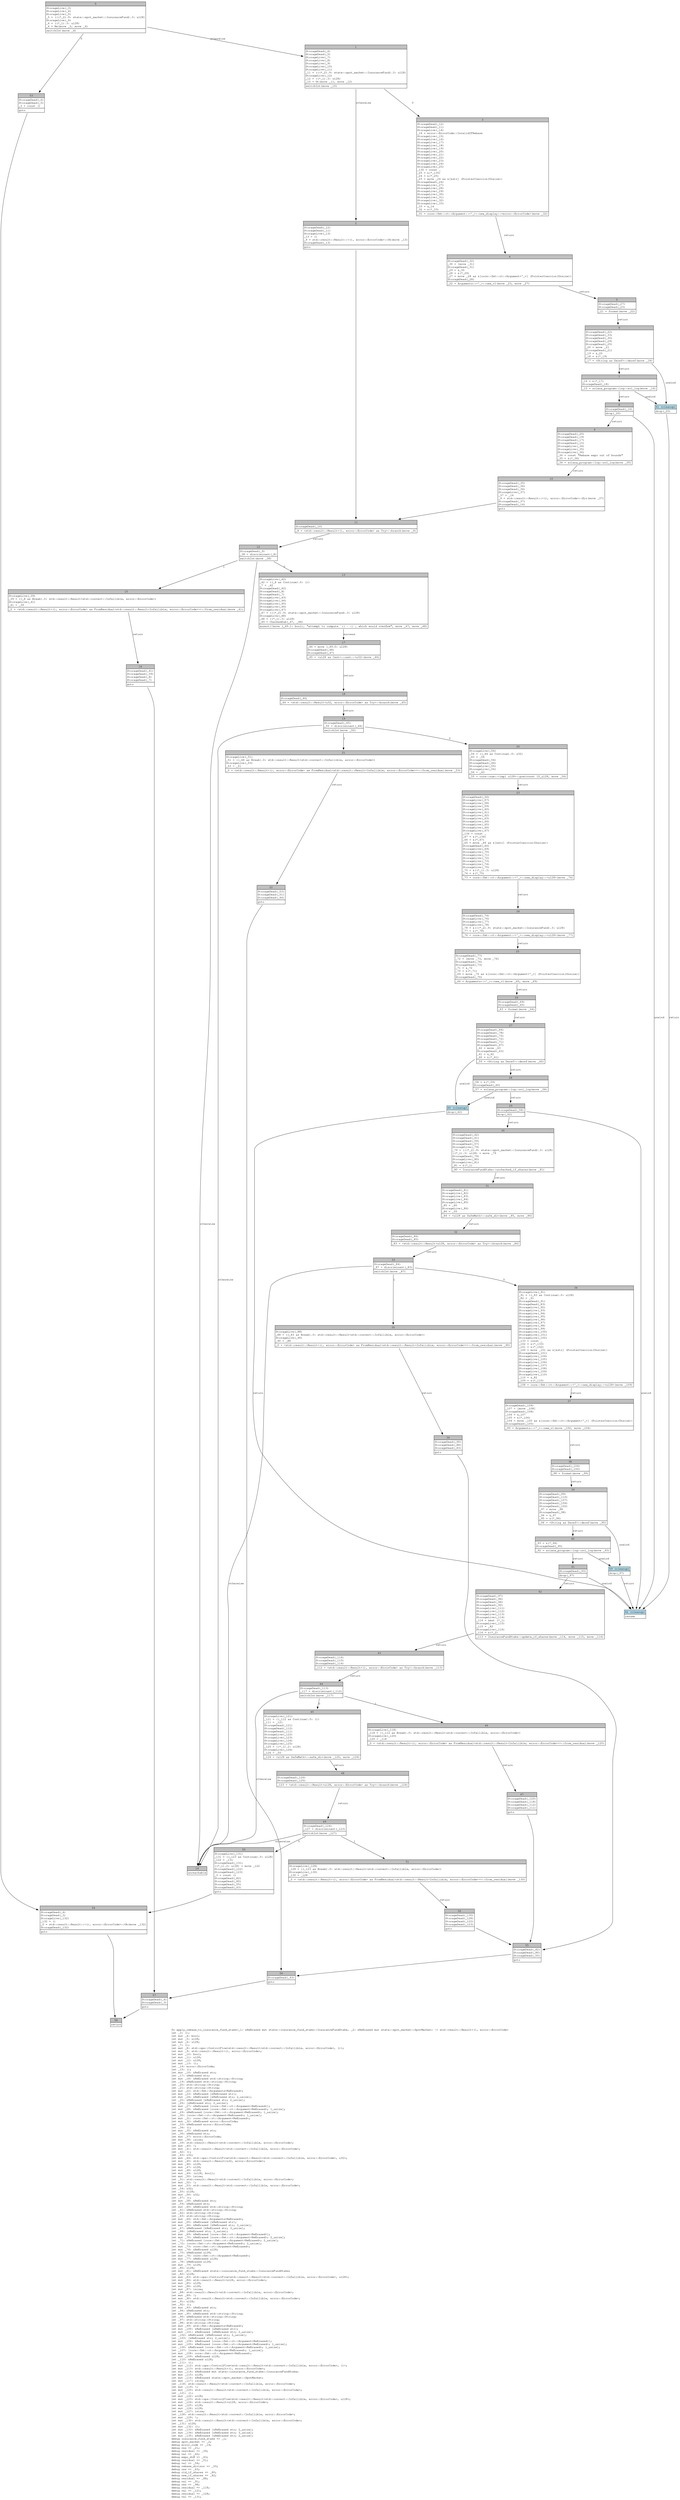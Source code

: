 digraph Mir_0_196 {
    graph [fontname="Courier, monospace"];
    node [fontname="Courier, monospace"];
    edge [fontname="Courier, monospace"];
    label=<fn apply_rebase_to_insurance_fund_stake(_1: &amp;ReErased mut state::insurance_fund_stake::InsuranceFundStake, _2: &amp;ReErased mut state::spot_market::SpotMarket) -&gt; std::result::Result&lt;(), error::ErrorCode&gt;<br align="left"/>let _3: ();<br align="left"/>let mut _4: bool;<br align="left"/>let mut _5: u128;<br align="left"/>let mut _6: u128;<br align="left"/>let _7: ();<br align="left"/>let mut _8: std::ops::ControlFlow&lt;std::result::Result&lt;std::convert::Infallible, error::ErrorCode&gt;, ()&gt;;<br align="left"/>let mut _9: std::result::Result&lt;(), error::ErrorCode&gt;;<br align="left"/>let mut _10: bool;<br align="left"/>let mut _11: u128;<br align="left"/>let mut _12: u128;<br align="left"/>let mut _13: ();<br align="left"/>let _14: error::ErrorCode;<br align="left"/>let _15: ();<br align="left"/>let mut _16: &amp;ReErased str;<br align="left"/>let _17: &amp;ReErased str;<br align="left"/>let mut _18: &amp;ReErased std::string::String;<br align="left"/>let _19: &amp;ReErased std::string::String;<br align="left"/>let _20: std::string::String;<br align="left"/>let _21: std::string::String;<br align="left"/>let mut _22: std::fmt::Arguments&lt;ReErased&gt;;<br align="left"/>let mut _23: &amp;ReErased [&amp;ReErased str];<br align="left"/>let mut _24: &amp;ReErased [&amp;ReErased str; 2_usize];<br align="left"/>let _25: &amp;ReErased [&amp;ReErased str; 2_usize];<br align="left"/>let _26: [&amp;ReErased str; 2_usize];<br align="left"/>let mut _27: &amp;ReErased [core::fmt::rt::Argument&lt;ReErased&gt;];<br align="left"/>let mut _28: &amp;ReErased [core::fmt::rt::Argument&lt;ReErased&gt;; 1_usize];<br align="left"/>let _29: &amp;ReErased [core::fmt::rt::Argument&lt;ReErased&gt;; 1_usize];<br align="left"/>let _30: [core::fmt::rt::Argument&lt;ReErased&gt;; 1_usize];<br align="left"/>let mut _31: core::fmt::rt::Argument&lt;ReErased&gt;;<br align="left"/>let mut _32: &amp;ReErased error::ErrorCode;<br align="left"/>let _33: &amp;ReErased error::ErrorCode;<br align="left"/>let _34: ();<br align="left"/>let mut _35: &amp;ReErased str;<br align="left"/>let _36: &amp;ReErased str;<br align="left"/>let mut _37: error::ErrorCode;<br align="left"/>let mut _38: isize;<br align="left"/>let _39: std::result::Result&lt;std::convert::Infallible, error::ErrorCode&gt;;<br align="left"/>let mut _40: !;<br align="left"/>let mut _41: std::result::Result&lt;std::convert::Infallible, error::ErrorCode&gt;;<br align="left"/>let _42: ();<br align="left"/>let _43: u32;<br align="left"/>let mut _44: std::ops::ControlFlow&lt;std::result::Result&lt;std::convert::Infallible, error::ErrorCode&gt;, u32&gt;;<br align="left"/>let mut _45: std::result::Result&lt;u32, error::ErrorCode&gt;;<br align="left"/>let mut _46: u128;<br align="left"/>let mut _47: u128;<br align="left"/>let mut _48: u128;<br align="left"/>let mut _49: (u128, bool);<br align="left"/>let mut _50: isize;<br align="left"/>let _51: std::result::Result&lt;std::convert::Infallible, error::ErrorCode&gt;;<br align="left"/>let mut _52: !;<br align="left"/>let mut _53: std::result::Result&lt;std::convert::Infallible, error::ErrorCode&gt;;<br align="left"/>let _54: u32;<br align="left"/>let _55: u128;<br align="left"/>let mut _56: u32;<br align="left"/>let _57: ();<br align="left"/>let mut _58: &amp;ReErased str;<br align="left"/>let _59: &amp;ReErased str;<br align="left"/>let mut _60: &amp;ReErased std::string::String;<br align="left"/>let _61: &amp;ReErased std::string::String;<br align="left"/>let _62: std::string::String;<br align="left"/>let _63: std::string::String;<br align="left"/>let mut _64: std::fmt::Arguments&lt;ReErased&gt;;<br align="left"/>let mut _65: &amp;ReErased [&amp;ReErased str];<br align="left"/>let mut _66: &amp;ReErased [&amp;ReErased str; 3_usize];<br align="left"/>let _67: &amp;ReErased [&amp;ReErased str; 3_usize];<br align="left"/>let _68: [&amp;ReErased str; 3_usize];<br align="left"/>let mut _69: &amp;ReErased [core::fmt::rt::Argument&lt;ReErased&gt;];<br align="left"/>let mut _70: &amp;ReErased [core::fmt::rt::Argument&lt;ReErased&gt;; 2_usize];<br align="left"/>let _71: &amp;ReErased [core::fmt::rt::Argument&lt;ReErased&gt;; 2_usize];<br align="left"/>let _72: [core::fmt::rt::Argument&lt;ReErased&gt;; 2_usize];<br align="left"/>let mut _73: core::fmt::rt::Argument&lt;ReErased&gt;;<br align="left"/>let mut _74: &amp;ReErased u128;<br align="left"/>let _75: &amp;ReErased u128;<br align="left"/>let mut _76: core::fmt::rt::Argument&lt;ReErased&gt;;<br align="left"/>let mut _77: &amp;ReErased u128;<br align="left"/>let _78: &amp;ReErased u128;<br align="left"/>let mut _79: u128;<br align="left"/>let _80: u128;<br align="left"/>let mut _81: &amp;ReErased state::insurance_fund_stake::InsuranceFundStake;<br align="left"/>let _82: u128;<br align="left"/>let mut _83: std::ops::ControlFlow&lt;std::result::Result&lt;std::convert::Infallible, error::ErrorCode&gt;, u128&gt;;<br align="left"/>let mut _84: std::result::Result&lt;u128, error::ErrorCode&gt;;<br align="left"/>let mut _85: u128;<br align="left"/>let mut _86: u128;<br align="left"/>let mut _87: isize;<br align="left"/>let _88: std::result::Result&lt;std::convert::Infallible, error::ErrorCode&gt;;<br align="left"/>let mut _89: !;<br align="left"/>let mut _90: std::result::Result&lt;std::convert::Infallible, error::ErrorCode&gt;;<br align="left"/>let _91: u128;<br align="left"/>let _92: ();<br align="left"/>let mut _93: &amp;ReErased str;<br align="left"/>let _94: &amp;ReErased str;<br align="left"/>let mut _95: &amp;ReErased std::string::String;<br align="left"/>let _96: &amp;ReErased std::string::String;<br align="left"/>let _97: std::string::String;<br align="left"/>let _98: std::string::String;<br align="left"/>let mut _99: std::fmt::Arguments&lt;ReErased&gt;;<br align="left"/>let mut _100: &amp;ReErased [&amp;ReErased str];<br align="left"/>let mut _101: &amp;ReErased [&amp;ReErased str; 2_usize];<br align="left"/>let _102: &amp;ReErased [&amp;ReErased str; 2_usize];<br align="left"/>let _103: [&amp;ReErased str; 2_usize];<br align="left"/>let mut _104: &amp;ReErased [core::fmt::rt::Argument&lt;ReErased&gt;];<br align="left"/>let mut _105: &amp;ReErased [core::fmt::rt::Argument&lt;ReErased&gt;; 1_usize];<br align="left"/>let _106: &amp;ReErased [core::fmt::rt::Argument&lt;ReErased&gt;; 1_usize];<br align="left"/>let _107: [core::fmt::rt::Argument&lt;ReErased&gt;; 1_usize];<br align="left"/>let mut _108: core::fmt::rt::Argument&lt;ReErased&gt;;<br align="left"/>let mut _109: &amp;ReErased u128;<br align="left"/>let _110: &amp;ReErased u128;<br align="left"/>let _111: ();<br align="left"/>let mut _112: std::ops::ControlFlow&lt;std::result::Result&lt;std::convert::Infallible, error::ErrorCode&gt;, ()&gt;;<br align="left"/>let mut _113: std::result::Result&lt;(), error::ErrorCode&gt;;<br align="left"/>let mut _114: &amp;ReErased mut state::insurance_fund_stake::InsuranceFundStake;<br align="left"/>let mut _115: u128;<br align="left"/>let mut _116: &amp;ReErased state::spot_market::SpotMarket;<br align="left"/>let mut _117: isize;<br align="left"/>let _118: std::result::Result&lt;std::convert::Infallible, error::ErrorCode&gt;;<br align="left"/>let mut _119: !;<br align="left"/>let mut _120: std::result::Result&lt;std::convert::Infallible, error::ErrorCode&gt;;<br align="left"/>let _121: ();<br align="left"/>let mut _122: u128;<br align="left"/>let mut _123: std::ops::ControlFlow&lt;std::result::Result&lt;std::convert::Infallible, error::ErrorCode&gt;, u128&gt;;<br align="left"/>let mut _124: std::result::Result&lt;u128, error::ErrorCode&gt;;<br align="left"/>let mut _125: u128;<br align="left"/>let mut _126: u128;<br align="left"/>let mut _127: isize;<br align="left"/>let _128: std::result::Result&lt;std::convert::Infallible, error::ErrorCode&gt;;<br align="left"/>let mut _129: !;<br align="left"/>let mut _130: std::result::Result&lt;std::convert::Infallible, error::ErrorCode&gt;;<br align="left"/>let _131: u128;<br align="left"/>let mut _132: ();<br align="left"/>let mut _133: &amp;ReErased [&amp;ReErased str; 2_usize];<br align="left"/>let mut _134: &amp;ReErased [&amp;ReErased str; 3_usize];<br align="left"/>let mut _135: &amp;ReErased [&amp;ReErased str; 2_usize];<br align="left"/>debug insurance_fund_stake =&gt; _1;<br align="left"/>debug spot_market =&gt; _2;<br align="left"/>debug error_code =&gt; _14;<br align="left"/>debug res =&gt; _21;<br align="left"/>debug residual =&gt; _39;<br align="left"/>debug val =&gt; _42;<br align="left"/>debug expo_diff =&gt; _43;<br align="left"/>debug residual =&gt; _51;<br align="left"/>debug val =&gt; _54;<br align="left"/>debug rebase_divisor =&gt; _55;<br align="left"/>debug res =&gt; _63;<br align="left"/>debug old_if_shares =&gt; _80;<br align="left"/>debug new_if_shares =&gt; _82;<br align="left"/>debug residual =&gt; _88;<br align="left"/>debug val =&gt; _91;<br align="left"/>debug res =&gt; _98;<br align="left"/>debug residual =&gt; _118;<br align="left"/>debug val =&gt; _121;<br align="left"/>debug residual =&gt; _128;<br align="left"/>debug val =&gt; _131;<br align="left"/>>;
    bb0__0_196 [shape="none", label=<<table border="0" cellborder="1" cellspacing="0"><tr><td bgcolor="gray" align="center" colspan="1">0</td></tr><tr><td align="left" balign="left">StorageLive(_3)<br/>StorageLive(_4)<br/>StorageLive(_5)<br/>_5 = (((*_2).9: state::spot_market::InsuranceFund).3: u128)<br/>StorageLive(_6)<br/>_6 = ((*_1).3: u128)<br/>_4 = Ne(move _5, move _6)<br/></td></tr><tr><td align="left">switchInt(move _4)</td></tr></table>>];
    bb1__0_196 [shape="none", label=<<table border="0" cellborder="1" cellspacing="0"><tr><td bgcolor="gray" align="center" colspan="1">1</td></tr><tr><td align="left" balign="left">StorageDead(_6)<br/>StorageDead(_5)<br/>StorageLive(_7)<br/>StorageLive(_8)<br/>StorageLive(_9)<br/>StorageLive(_10)<br/>StorageLive(_11)<br/>_11 = (((*_2).9: state::spot_market::InsuranceFund).3: u128)<br/>StorageLive(_12)<br/>_12 = ((*_1).3: u128)<br/>_10 = Gt(move _11, move _12)<br/></td></tr><tr><td align="left">switchInt(move _10)</td></tr></table>>];
    bb2__0_196 [shape="none", label=<<table border="0" cellborder="1" cellspacing="0"><tr><td bgcolor="gray" align="center" colspan="1">2</td></tr><tr><td align="left" balign="left">StorageDead(_12)<br/>StorageDead(_11)<br/>StorageLive(_13)<br/>_13 = ()<br/>_9 = std::result::Result::&lt;(), error::ErrorCode&gt;::Ok(move _13)<br/>StorageDead(_13)<br/></td></tr><tr><td align="left">goto</td></tr></table>>];
    bb3__0_196 [shape="none", label=<<table border="0" cellborder="1" cellspacing="0"><tr><td bgcolor="gray" align="center" colspan="1">3</td></tr><tr><td align="left" balign="left">StorageDead(_12)<br/>StorageDead(_11)<br/>StorageLive(_14)<br/>_14 = error::ErrorCode::InvalidIFRebase<br/>StorageLive(_15)<br/>StorageLive(_16)<br/>StorageLive(_17)<br/>StorageLive(_18)<br/>StorageLive(_19)<br/>StorageLive(_20)<br/>StorageLive(_21)<br/>StorageLive(_22)<br/>StorageLive(_23)<br/>StorageLive(_24)<br/>StorageLive(_25)<br/>_135 = const _<br/>_25 = &amp;(*_135)<br/>_24 = &amp;(*_25)<br/>_23 = move _24 as &amp;[&amp;str] (PointerCoercion(Unsize))<br/>StorageDead(_24)<br/>StorageLive(_27)<br/>StorageLive(_28)<br/>StorageLive(_29)<br/>StorageLive(_30)<br/>StorageLive(_31)<br/>StorageLive(_32)<br/>StorageLive(_33)<br/>_33 = &amp;_14<br/>_32 = &amp;(*_33)<br/></td></tr><tr><td align="left">_31 = core::fmt::rt::Argument::&lt;'_&gt;::new_display::&lt;error::ErrorCode&gt;(move _32)</td></tr></table>>];
    bb4__0_196 [shape="none", label=<<table border="0" cellborder="1" cellspacing="0"><tr><td bgcolor="gray" align="center" colspan="1">4</td></tr><tr><td align="left" balign="left">StorageDead(_32)<br/>_30 = [move _31]<br/>StorageDead(_31)<br/>_29 = &amp;_30<br/>_28 = &amp;(*_29)<br/>_27 = move _28 as &amp;[core::fmt::rt::Argument&lt;'_&gt;] (PointerCoercion(Unsize))<br/>StorageDead(_28)<br/></td></tr><tr><td align="left">_22 = Arguments::&lt;'_&gt;::new_v1(move _23, move _27)</td></tr></table>>];
    bb5__0_196 [shape="none", label=<<table border="0" cellborder="1" cellspacing="0"><tr><td bgcolor="gray" align="center" colspan="1">5</td></tr><tr><td align="left" balign="left">StorageDead(_27)<br/>StorageDead(_23)<br/></td></tr><tr><td align="left">_21 = format(move _22)</td></tr></table>>];
    bb6__0_196 [shape="none", label=<<table border="0" cellborder="1" cellspacing="0"><tr><td bgcolor="gray" align="center" colspan="1">6</td></tr><tr><td align="left" balign="left">StorageDead(_22)<br/>StorageDead(_33)<br/>StorageDead(_30)<br/>StorageDead(_29)<br/>StorageDead(_25)<br/>_20 = move _21<br/>StorageDead(_21)<br/>_19 = &amp;_20<br/>_18 = &amp;(*_19)<br/></td></tr><tr><td align="left">_17 = &lt;String as Deref&gt;::deref(move _18)</td></tr></table>>];
    bb7__0_196 [shape="none", label=<<table border="0" cellborder="1" cellspacing="0"><tr><td bgcolor="gray" align="center" colspan="1">7</td></tr><tr><td align="left" balign="left">_16 = &amp;(*_17)<br/>StorageDead(_18)<br/></td></tr><tr><td align="left">_15 = solana_program::log::sol_log(move _16)</td></tr></table>>];
    bb8__0_196 [shape="none", label=<<table border="0" cellborder="1" cellspacing="0"><tr><td bgcolor="gray" align="center" colspan="1">8</td></tr><tr><td align="left" balign="left">StorageDead(_16)<br/></td></tr><tr><td align="left">drop(_20)</td></tr></table>>];
    bb9__0_196 [shape="none", label=<<table border="0" cellborder="1" cellspacing="0"><tr><td bgcolor="gray" align="center" colspan="1">9</td></tr><tr><td align="left" balign="left">StorageDead(_20)<br/>StorageDead(_19)<br/>StorageDead(_17)<br/>StorageDead(_15)<br/>StorageLive(_34)<br/>StorageLive(_35)<br/>StorageLive(_36)<br/>_36 = const &quot;Rebase expo out of bounds&quot;<br/>_35 = &amp;(*_36)<br/></td></tr><tr><td align="left">_34 = solana_program::log::sol_log(move _35)</td></tr></table>>];
    bb10__0_196 [shape="none", label=<<table border="0" cellborder="1" cellspacing="0"><tr><td bgcolor="gray" align="center" colspan="1">10</td></tr><tr><td align="left" balign="left">StorageDead(_35)<br/>StorageDead(_36)<br/>StorageDead(_34)<br/>StorageLive(_37)<br/>_37 = _14<br/>_9 = std::result::Result::&lt;(), error::ErrorCode&gt;::Err(move _37)<br/>StorageDead(_37)<br/>StorageDead(_14)<br/></td></tr><tr><td align="left">goto</td></tr></table>>];
    bb11__0_196 [shape="none", label=<<table border="0" cellborder="1" cellspacing="0"><tr><td bgcolor="gray" align="center" colspan="1">11</td></tr><tr><td align="left" balign="left">StorageDead(_10)<br/></td></tr><tr><td align="left">_8 = &lt;std::result::Result&lt;(), error::ErrorCode&gt; as Try&gt;::branch(move _9)</td></tr></table>>];
    bb12__0_196 [shape="none", label=<<table border="0" cellborder="1" cellspacing="0"><tr><td bgcolor="gray" align="center" colspan="1">12</td></tr><tr><td align="left" balign="left">StorageDead(_9)<br/>_38 = discriminant(_8)<br/></td></tr><tr><td align="left">switchInt(move _38)</td></tr></table>>];
    bb13__0_196 [shape="none", label=<<table border="0" cellborder="1" cellspacing="0"><tr><td bgcolor="gray" align="center" colspan="1">13</td></tr><tr><td align="left" balign="left">StorageLive(_42)<br/>_42 = ((_8 as Continue).0: ())<br/>_7 = _42<br/>StorageDead(_42)<br/>StorageDead(_8)<br/>StorageDead(_7)<br/>StorageLive(_43)<br/>StorageLive(_44)<br/>StorageLive(_45)<br/>StorageLive(_46)<br/>StorageLive(_47)<br/>_47 = (((*_2).9: state::spot_market::InsuranceFund).3: u128)<br/>StorageLive(_48)<br/>_48 = ((*_1).3: u128)<br/>_49 = CheckedSub(_47, _48)<br/></td></tr><tr><td align="left">assert(!move (_49.1: bool), &quot;attempt to compute `{} - {}`, which would overflow&quot;, move _47, move _48)</td></tr></table>>];
    bb14__0_196 [shape="none", label=<<table border="0" cellborder="1" cellspacing="0"><tr><td bgcolor="gray" align="center" colspan="1">14</td></tr><tr><td align="left">unreachable</td></tr></table>>];
    bb15__0_196 [shape="none", label=<<table border="0" cellborder="1" cellspacing="0"><tr><td bgcolor="gray" align="center" colspan="1">15</td></tr><tr><td align="left" balign="left">StorageLive(_39)<br/>_39 = ((_8 as Break).0: std::result::Result&lt;std::convert::Infallible, error::ErrorCode&gt;)<br/>StorageLive(_41)<br/>_41 = _39<br/></td></tr><tr><td align="left">_0 = &lt;std::result::Result&lt;(), error::ErrorCode&gt; as FromResidual&lt;std::result::Result&lt;Infallible, error::ErrorCode&gt;&gt;&gt;::from_residual(move _41)</td></tr></table>>];
    bb16__0_196 [shape="none", label=<<table border="0" cellborder="1" cellspacing="0"><tr><td bgcolor="gray" align="center" colspan="1">16</td></tr><tr><td align="left" balign="left">StorageDead(_41)<br/>StorageDead(_39)<br/>StorageDead(_8)<br/>StorageDead(_7)<br/></td></tr><tr><td align="left">goto</td></tr></table>>];
    bb17__0_196 [shape="none", label=<<table border="0" cellborder="1" cellspacing="0"><tr><td bgcolor="gray" align="center" colspan="1">17</td></tr><tr><td align="left" balign="left">_46 = move (_49.0: u128)<br/>StorageDead(_48)<br/>StorageDead(_47)<br/></td></tr><tr><td align="left">_45 = &lt;u128 as Cast&gt;::cast::&lt;u32&gt;(move _46)</td></tr></table>>];
    bb18__0_196 [shape="none", label=<<table border="0" cellborder="1" cellspacing="0"><tr><td bgcolor="gray" align="center" colspan="1">18</td></tr><tr><td align="left" balign="left">StorageDead(_46)<br/></td></tr><tr><td align="left">_44 = &lt;std::result::Result&lt;u32, error::ErrorCode&gt; as Try&gt;::branch(move _45)</td></tr></table>>];
    bb19__0_196 [shape="none", label=<<table border="0" cellborder="1" cellspacing="0"><tr><td bgcolor="gray" align="center" colspan="1">19</td></tr><tr><td align="left" balign="left">StorageDead(_45)<br/>_50 = discriminant(_44)<br/></td></tr><tr><td align="left">switchInt(move _50)</td></tr></table>>];
    bb20__0_196 [shape="none", label=<<table border="0" cellborder="1" cellspacing="0"><tr><td bgcolor="gray" align="center" colspan="1">20</td></tr><tr><td align="left" balign="left">StorageLive(_54)<br/>_54 = ((_44 as Continue).0: u32)<br/>_43 = _54<br/>StorageDead(_54)<br/>StorageDead(_44)<br/>StorageLive(_55)<br/>StorageLive(_56)<br/>_56 = _43<br/></td></tr><tr><td align="left">_55 = core::num::&lt;impl u128&gt;::pow(const 10_u128, move _56)</td></tr></table>>];
    bb21__0_196 [shape="none", label=<<table border="0" cellborder="1" cellspacing="0"><tr><td bgcolor="gray" align="center" colspan="1">21</td></tr><tr><td align="left" balign="left">StorageLive(_51)<br/>_51 = ((_44 as Break).0: std::result::Result&lt;std::convert::Infallible, error::ErrorCode&gt;)<br/>StorageLive(_53)<br/>_53 = _51<br/></td></tr><tr><td align="left">_0 = &lt;std::result::Result&lt;(), error::ErrorCode&gt; as FromResidual&lt;std::result::Result&lt;Infallible, error::ErrorCode&gt;&gt;&gt;::from_residual(move _53)</td></tr></table>>];
    bb22__0_196 [shape="none", label=<<table border="0" cellborder="1" cellspacing="0"><tr><td bgcolor="gray" align="center" colspan="1">22</td></tr><tr><td align="left" balign="left">StorageDead(_53)<br/>StorageDead(_51)<br/>StorageDead(_44)<br/></td></tr><tr><td align="left">goto</td></tr></table>>];
    bb23__0_196 [shape="none", label=<<table border="0" cellborder="1" cellspacing="0"><tr><td bgcolor="gray" align="center" colspan="1">23</td></tr><tr><td align="left" balign="left">StorageDead(_56)<br/>StorageLive(_57)<br/>StorageLive(_58)<br/>StorageLive(_59)<br/>StorageLive(_60)<br/>StorageLive(_61)<br/>StorageLive(_62)<br/>StorageLive(_63)<br/>StorageLive(_64)<br/>StorageLive(_65)<br/>StorageLive(_66)<br/>StorageLive(_67)<br/>_134 = const _<br/>_67 = &amp;(*_134)<br/>_66 = &amp;(*_67)<br/>_65 = move _66 as &amp;[&amp;str] (PointerCoercion(Unsize))<br/>StorageDead(_66)<br/>StorageLive(_69)<br/>StorageLive(_70)<br/>StorageLive(_71)<br/>StorageLive(_72)<br/>StorageLive(_73)<br/>StorageLive(_74)<br/>StorageLive(_75)<br/>_75 = &amp;((*_1).3: u128)<br/>_74 = &amp;(*_75)<br/></td></tr><tr><td align="left">_73 = core::fmt::rt::Argument::&lt;'_&gt;::new_display::&lt;u128&gt;(move _74)</td></tr></table>>];
    bb24__0_196 [shape="none", label=<<table border="0" cellborder="1" cellspacing="0"><tr><td bgcolor="gray" align="center" colspan="1">24</td></tr><tr><td align="left" balign="left">StorageDead(_74)<br/>StorageLive(_76)<br/>StorageLive(_77)<br/>StorageLive(_78)<br/>_78 = &amp;(((*_2).9: state::spot_market::InsuranceFund).3: u128)<br/>_77 = &amp;(*_78)<br/></td></tr><tr><td align="left">_76 = core::fmt::rt::Argument::&lt;'_&gt;::new_display::&lt;u128&gt;(move _77)</td></tr></table>>];
    bb25__0_196 [shape="none", label=<<table border="0" cellborder="1" cellspacing="0"><tr><td bgcolor="gray" align="center" colspan="1">25</td></tr><tr><td align="left" balign="left">StorageDead(_77)<br/>_72 = [move _73, move _76]<br/>StorageDead(_76)<br/>StorageDead(_73)<br/>_71 = &amp;_72<br/>_70 = &amp;(*_71)<br/>_69 = move _70 as &amp;[core::fmt::rt::Argument&lt;'_&gt;] (PointerCoercion(Unsize))<br/>StorageDead(_70)<br/></td></tr><tr><td align="left">_64 = Arguments::&lt;'_&gt;::new_v1(move _65, move _69)</td></tr></table>>];
    bb26__0_196 [shape="none", label=<<table border="0" cellborder="1" cellspacing="0"><tr><td bgcolor="gray" align="center" colspan="1">26</td></tr><tr><td align="left" balign="left">StorageDead(_69)<br/>StorageDead(_65)<br/></td></tr><tr><td align="left">_63 = format(move _64)</td></tr></table>>];
    bb27__0_196 [shape="none", label=<<table border="0" cellborder="1" cellspacing="0"><tr><td bgcolor="gray" align="center" colspan="1">27</td></tr><tr><td align="left" balign="left">StorageDead(_64)<br/>StorageDead(_78)<br/>StorageDead(_75)<br/>StorageDead(_72)<br/>StorageDead(_71)<br/>StorageDead(_67)<br/>_62 = move _63<br/>StorageDead(_63)<br/>_61 = &amp;_62<br/>_60 = &amp;(*_61)<br/></td></tr><tr><td align="left">_59 = &lt;String as Deref&gt;::deref(move _60)</td></tr></table>>];
    bb28__0_196 [shape="none", label=<<table border="0" cellborder="1" cellspacing="0"><tr><td bgcolor="gray" align="center" colspan="1">28</td></tr><tr><td align="left" balign="left">_58 = &amp;(*_59)<br/>StorageDead(_60)<br/></td></tr><tr><td align="left">_57 = solana_program::log::sol_log(move _58)</td></tr></table>>];
    bb29__0_196 [shape="none", label=<<table border="0" cellborder="1" cellspacing="0"><tr><td bgcolor="gray" align="center" colspan="1">29</td></tr><tr><td align="left" balign="left">StorageDead(_58)<br/></td></tr><tr><td align="left">drop(_62)</td></tr></table>>];
    bb30__0_196 [shape="none", label=<<table border="0" cellborder="1" cellspacing="0"><tr><td bgcolor="gray" align="center" colspan="1">30</td></tr><tr><td align="left" balign="left">StorageDead(_62)<br/>StorageDead(_61)<br/>StorageDead(_59)<br/>StorageDead(_57)<br/>StorageLive(_79)<br/>_79 = (((*_2).9: state::spot_market::InsuranceFund).3: u128)<br/>((*_1).3: u128) = move _79<br/>StorageDead(_79)<br/>StorageLive(_80)<br/>StorageLive(_81)<br/>_81 = &amp;(*_1)<br/></td></tr><tr><td align="left">_80 = InsuranceFundStake::unchecked_if_shares(move _81)</td></tr></table>>];
    bb31__0_196 [shape="none", label=<<table border="0" cellborder="1" cellspacing="0"><tr><td bgcolor="gray" align="center" colspan="1">31</td></tr><tr><td align="left" balign="left">StorageDead(_81)<br/>StorageLive(_82)<br/>StorageLive(_83)<br/>StorageLive(_84)<br/>StorageLive(_85)<br/>_85 = _80<br/>StorageLive(_86)<br/>_86 = _55<br/></td></tr><tr><td align="left">_84 = &lt;u128 as SafeMath&gt;::safe_div(move _85, move _86)</td></tr></table>>];
    bb32__0_196 [shape="none", label=<<table border="0" cellborder="1" cellspacing="0"><tr><td bgcolor="gray" align="center" colspan="1">32</td></tr><tr><td align="left" balign="left">StorageDead(_86)<br/>StorageDead(_85)<br/></td></tr><tr><td align="left">_83 = &lt;std::result::Result&lt;u128, error::ErrorCode&gt; as Try&gt;::branch(move _84)</td></tr></table>>];
    bb33__0_196 [shape="none", label=<<table border="0" cellborder="1" cellspacing="0"><tr><td bgcolor="gray" align="center" colspan="1">33</td></tr><tr><td align="left" balign="left">StorageDead(_84)<br/>_87 = discriminant(_83)<br/></td></tr><tr><td align="left">switchInt(move _87)</td></tr></table>>];
    bb34__0_196 [shape="none", label=<<table border="0" cellborder="1" cellspacing="0"><tr><td bgcolor="gray" align="center" colspan="1">34</td></tr><tr><td align="left" balign="left">StorageLive(_91)<br/>_91 = ((_83 as Continue).0: u128)<br/>_82 = _91<br/>StorageDead(_91)<br/>StorageDead(_83)<br/>StorageLive(_92)<br/>StorageLive(_93)<br/>StorageLive(_94)<br/>StorageLive(_95)<br/>StorageLive(_96)<br/>StorageLive(_97)<br/>StorageLive(_98)<br/>StorageLive(_99)<br/>StorageLive(_100)<br/>StorageLive(_101)<br/>StorageLive(_102)<br/>_133 = const _<br/>_102 = &amp;(*_133)<br/>_101 = &amp;(*_102)<br/>_100 = move _101 as &amp;[&amp;str] (PointerCoercion(Unsize))<br/>StorageDead(_101)<br/>StorageLive(_104)<br/>StorageLive(_105)<br/>StorageLive(_106)<br/>StorageLive(_107)<br/>StorageLive(_108)<br/>StorageLive(_109)<br/>StorageLive(_110)<br/>_110 = &amp;_82<br/>_109 = &amp;(*_110)<br/></td></tr><tr><td align="left">_108 = core::fmt::rt::Argument::&lt;'_&gt;::new_display::&lt;u128&gt;(move _109)</td></tr></table>>];
    bb35__0_196 [shape="none", label=<<table border="0" cellborder="1" cellspacing="0"><tr><td bgcolor="gray" align="center" colspan="1">35</td></tr><tr><td align="left" balign="left">StorageLive(_88)<br/>_88 = ((_83 as Break).0: std::result::Result&lt;std::convert::Infallible, error::ErrorCode&gt;)<br/>StorageLive(_90)<br/>_90 = _88<br/></td></tr><tr><td align="left">_0 = &lt;std::result::Result&lt;(), error::ErrorCode&gt; as FromResidual&lt;std::result::Result&lt;Infallible, error::ErrorCode&gt;&gt;&gt;::from_residual(move _90)</td></tr></table>>];
    bb36__0_196 [shape="none", label=<<table border="0" cellborder="1" cellspacing="0"><tr><td bgcolor="gray" align="center" colspan="1">36</td></tr><tr><td align="left" balign="left">StorageDead(_90)<br/>StorageDead(_88)<br/>StorageDead(_83)<br/></td></tr><tr><td align="left">goto</td></tr></table>>];
    bb37__0_196 [shape="none", label=<<table border="0" cellborder="1" cellspacing="0"><tr><td bgcolor="gray" align="center" colspan="1">37</td></tr><tr><td align="left" balign="left">StorageDead(_109)<br/>_107 = [move _108]<br/>StorageDead(_108)<br/>_106 = &amp;_107<br/>_105 = &amp;(*_106)<br/>_104 = move _105 as &amp;[core::fmt::rt::Argument&lt;'_&gt;] (PointerCoercion(Unsize))<br/>StorageDead(_105)<br/></td></tr><tr><td align="left">_99 = Arguments::&lt;'_&gt;::new_v1(move _100, move _104)</td></tr></table>>];
    bb38__0_196 [shape="none", label=<<table border="0" cellborder="1" cellspacing="0"><tr><td bgcolor="gray" align="center" colspan="1">38</td></tr><tr><td align="left" balign="left">StorageDead(_104)<br/>StorageDead(_100)<br/></td></tr><tr><td align="left">_98 = format(move _99)</td></tr></table>>];
    bb39__0_196 [shape="none", label=<<table border="0" cellborder="1" cellspacing="0"><tr><td bgcolor="gray" align="center" colspan="1">39</td></tr><tr><td align="left" balign="left">StorageDead(_99)<br/>StorageDead(_110)<br/>StorageDead(_107)<br/>StorageDead(_106)<br/>StorageDead(_102)<br/>_97 = move _98<br/>StorageDead(_98)<br/>_96 = &amp;_97<br/>_95 = &amp;(*_96)<br/></td></tr><tr><td align="left">_94 = &lt;String as Deref&gt;::deref(move _95)</td></tr></table>>];
    bb40__0_196 [shape="none", label=<<table border="0" cellborder="1" cellspacing="0"><tr><td bgcolor="gray" align="center" colspan="1">40</td></tr><tr><td align="left" balign="left">_93 = &amp;(*_94)<br/>StorageDead(_95)<br/></td></tr><tr><td align="left">_92 = solana_program::log::sol_log(move _93)</td></tr></table>>];
    bb41__0_196 [shape="none", label=<<table border="0" cellborder="1" cellspacing="0"><tr><td bgcolor="gray" align="center" colspan="1">41</td></tr><tr><td align="left" balign="left">StorageDead(_93)<br/></td></tr><tr><td align="left">drop(_97)</td></tr></table>>];
    bb42__0_196 [shape="none", label=<<table border="0" cellborder="1" cellspacing="0"><tr><td bgcolor="gray" align="center" colspan="1">42</td></tr><tr><td align="left" balign="left">StorageDead(_97)<br/>StorageDead(_96)<br/>StorageDead(_94)<br/>StorageDead(_92)<br/>StorageLive(_111)<br/>StorageLive(_112)<br/>StorageLive(_113)<br/>StorageLive(_114)<br/>_114 = &amp;mut (*_1)<br/>StorageLive(_115)<br/>_115 = _82<br/>StorageLive(_116)<br/>_116 = &amp;(*_2)<br/></td></tr><tr><td align="left">_113 = InsuranceFundStake::update_if_shares(move _114, move _115, move _116)</td></tr></table>>];
    bb43__0_196 [shape="none", label=<<table border="0" cellborder="1" cellspacing="0"><tr><td bgcolor="gray" align="center" colspan="1">43</td></tr><tr><td align="left" balign="left">StorageDead(_116)<br/>StorageDead(_115)<br/>StorageDead(_114)<br/></td></tr><tr><td align="left">_112 = &lt;std::result::Result&lt;(), error::ErrorCode&gt; as Try&gt;::branch(move _113)</td></tr></table>>];
    bb44__0_196 [shape="none", label=<<table border="0" cellborder="1" cellspacing="0"><tr><td bgcolor="gray" align="center" colspan="1">44</td></tr><tr><td align="left" balign="left">StorageDead(_113)<br/>_117 = discriminant(_112)<br/></td></tr><tr><td align="left">switchInt(move _117)</td></tr></table>>];
    bb45__0_196 [shape="none", label=<<table border="0" cellborder="1" cellspacing="0"><tr><td bgcolor="gray" align="center" colspan="1">45</td></tr><tr><td align="left" balign="left">StorageLive(_121)<br/>_121 = ((_112 as Continue).0: ())<br/>_111 = _121<br/>StorageDead(_121)<br/>StorageDead(_112)<br/>StorageDead(_111)<br/>StorageLive(_122)<br/>StorageLive(_123)<br/>StorageLive(_124)<br/>StorageLive(_125)<br/>_125 = ((*_1).2: u128)<br/>StorageLive(_126)<br/>_126 = _55<br/></td></tr><tr><td align="left">_124 = &lt;u128 as SafeMath&gt;::safe_div(move _125, move _126)</td></tr></table>>];
    bb46__0_196 [shape="none", label=<<table border="0" cellborder="1" cellspacing="0"><tr><td bgcolor="gray" align="center" colspan="1">46</td></tr><tr><td align="left" balign="left">StorageLive(_118)<br/>_118 = ((_112 as Break).0: std::result::Result&lt;std::convert::Infallible, error::ErrorCode&gt;)<br/>StorageLive(_120)<br/>_120 = _118<br/></td></tr><tr><td align="left">_0 = &lt;std::result::Result&lt;(), error::ErrorCode&gt; as FromResidual&lt;std::result::Result&lt;Infallible, error::ErrorCode&gt;&gt;&gt;::from_residual(move _120)</td></tr></table>>];
    bb47__0_196 [shape="none", label=<<table border="0" cellborder="1" cellspacing="0"><tr><td bgcolor="gray" align="center" colspan="1">47</td></tr><tr><td align="left" balign="left">StorageDead(_120)<br/>StorageDead(_118)<br/>StorageDead(_112)<br/>StorageDead(_111)<br/></td></tr><tr><td align="left">goto</td></tr></table>>];
    bb48__0_196 [shape="none", label=<<table border="0" cellborder="1" cellspacing="0"><tr><td bgcolor="gray" align="center" colspan="1">48</td></tr><tr><td align="left" balign="left">StorageDead(_126)<br/>StorageDead(_125)<br/></td></tr><tr><td align="left">_123 = &lt;std::result::Result&lt;u128, error::ErrorCode&gt; as Try&gt;::branch(move _124)</td></tr></table>>];
    bb49__0_196 [shape="none", label=<<table border="0" cellborder="1" cellspacing="0"><tr><td bgcolor="gray" align="center" colspan="1">49</td></tr><tr><td align="left" balign="left">StorageDead(_124)<br/>_127 = discriminant(_123)<br/></td></tr><tr><td align="left">switchInt(move _127)</td></tr></table>>];
    bb50__0_196 [shape="none", label=<<table border="0" cellborder="1" cellspacing="0"><tr><td bgcolor="gray" align="center" colspan="1">50</td></tr><tr><td align="left" balign="left">StorageLive(_131)<br/>_131 = ((_123 as Continue).0: u128)<br/>_122 = _131<br/>StorageDead(_131)<br/>((*_1).2: u128) = move _122<br/>StorageDead(_122)<br/>StorageDead(_123)<br/>_3 = const ()<br/>StorageDead(_82)<br/>StorageDead(_80)<br/>StorageDead(_55)<br/>StorageDead(_43)<br/></td></tr><tr><td align="left">goto</td></tr></table>>];
    bb51__0_196 [shape="none", label=<<table border="0" cellborder="1" cellspacing="0"><tr><td bgcolor="gray" align="center" colspan="1">51</td></tr><tr><td align="left" balign="left">StorageLive(_128)<br/>_128 = ((_123 as Break).0: std::result::Result&lt;std::convert::Infallible, error::ErrorCode&gt;)<br/>StorageLive(_130)<br/>_130 = _128<br/></td></tr><tr><td align="left">_0 = &lt;std::result::Result&lt;(), error::ErrorCode&gt; as FromResidual&lt;std::result::Result&lt;Infallible, error::ErrorCode&gt;&gt;&gt;::from_residual(move _130)</td></tr></table>>];
    bb52__0_196 [shape="none", label=<<table border="0" cellborder="1" cellspacing="0"><tr><td bgcolor="gray" align="center" colspan="1">52</td></tr><tr><td align="left" balign="left">StorageDead(_130)<br/>StorageDead(_128)<br/>StorageDead(_122)<br/>StorageDead(_123)<br/></td></tr><tr><td align="left">goto</td></tr></table>>];
    bb53__0_196 [shape="none", label=<<table border="0" cellborder="1" cellspacing="0"><tr><td bgcolor="gray" align="center" colspan="1">53</td></tr><tr><td align="left" balign="left">StorageDead(_6)<br/>StorageDead(_5)<br/>_3 = const ()<br/></td></tr><tr><td align="left">goto</td></tr></table>>];
    bb54__0_196 [shape="none", label=<<table border="0" cellborder="1" cellspacing="0"><tr><td bgcolor="gray" align="center" colspan="1">54</td></tr><tr><td align="left" balign="left">StorageDead(_4)<br/>StorageDead(_3)<br/>StorageLive(_132)<br/>_132 = ()<br/>_0 = std::result::Result::&lt;(), error::ErrorCode&gt;::Ok(move _132)<br/>StorageDead(_132)<br/></td></tr><tr><td align="left">goto</td></tr></table>>];
    bb55__0_196 [shape="none", label=<<table border="0" cellborder="1" cellspacing="0"><tr><td bgcolor="gray" align="center" colspan="1">55</td></tr><tr><td align="left" balign="left">StorageDead(_82)<br/>StorageDead(_80)<br/>StorageDead(_55)<br/></td></tr><tr><td align="left">goto</td></tr></table>>];
    bb56__0_196 [shape="none", label=<<table border="0" cellborder="1" cellspacing="0"><tr><td bgcolor="gray" align="center" colspan="1">56</td></tr><tr><td align="left" balign="left">StorageDead(_43)<br/></td></tr><tr><td align="left">goto</td></tr></table>>];
    bb57__0_196 [shape="none", label=<<table border="0" cellborder="1" cellspacing="0"><tr><td bgcolor="gray" align="center" colspan="1">57</td></tr><tr><td align="left" balign="left">StorageDead(_4)<br/>StorageDead(_3)<br/></td></tr><tr><td align="left">goto</td></tr></table>>];
    bb58__0_196 [shape="none", label=<<table border="0" cellborder="1" cellspacing="0"><tr><td bgcolor="gray" align="center" colspan="1">58</td></tr><tr><td align="left">return</td></tr></table>>];
    bb59__0_196 [shape="none", label=<<table border="0" cellborder="1" cellspacing="0"><tr><td bgcolor="lightblue" align="center" colspan="1">59 (cleanup)</td></tr><tr><td align="left">drop(_97)</td></tr></table>>];
    bb60__0_196 [shape="none", label=<<table border="0" cellborder="1" cellspacing="0"><tr><td bgcolor="lightblue" align="center" colspan="1">60 (cleanup)</td></tr><tr><td align="left">drop(_62)</td></tr></table>>];
    bb61__0_196 [shape="none", label=<<table border="0" cellborder="1" cellspacing="0"><tr><td bgcolor="lightblue" align="center" colspan="1">61 (cleanup)</td></tr><tr><td align="left">drop(_20)</td></tr></table>>];
    bb62__0_196 [shape="none", label=<<table border="0" cellborder="1" cellspacing="0"><tr><td bgcolor="lightblue" align="center" colspan="1">62 (cleanup)</td></tr><tr><td align="left">resume</td></tr></table>>];
    bb0__0_196 -> bb53__0_196 [label="0"];
    bb0__0_196 -> bb1__0_196 [label="otherwise"];
    bb1__0_196 -> bb3__0_196 [label="0"];
    bb1__0_196 -> bb2__0_196 [label="otherwise"];
    bb2__0_196 -> bb11__0_196 [label=""];
    bb3__0_196 -> bb4__0_196 [label="return"];
    bb4__0_196 -> bb5__0_196 [label="return"];
    bb5__0_196 -> bb6__0_196 [label="return"];
    bb6__0_196 -> bb7__0_196 [label="return"];
    bb6__0_196 -> bb61__0_196 [label="unwind"];
    bb7__0_196 -> bb8__0_196 [label="return"];
    bb7__0_196 -> bb61__0_196 [label="unwind"];
    bb8__0_196 -> bb9__0_196 [label="return"];
    bb8__0_196 -> bb62__0_196 [label="unwind"];
    bb9__0_196 -> bb10__0_196 [label="return"];
    bb10__0_196 -> bb11__0_196 [label=""];
    bb11__0_196 -> bb12__0_196 [label="return"];
    bb12__0_196 -> bb13__0_196 [label="0"];
    bb12__0_196 -> bb15__0_196 [label="1"];
    bb12__0_196 -> bb14__0_196 [label="otherwise"];
    bb13__0_196 -> bb17__0_196 [label="success"];
    bb15__0_196 -> bb16__0_196 [label="return"];
    bb16__0_196 -> bb57__0_196 [label=""];
    bb17__0_196 -> bb18__0_196 [label="return"];
    bb18__0_196 -> bb19__0_196 [label="return"];
    bb19__0_196 -> bb20__0_196 [label="0"];
    bb19__0_196 -> bb21__0_196 [label="1"];
    bb19__0_196 -> bb14__0_196 [label="otherwise"];
    bb20__0_196 -> bb23__0_196 [label="return"];
    bb21__0_196 -> bb22__0_196 [label="return"];
    bb22__0_196 -> bb56__0_196 [label=""];
    bb23__0_196 -> bb24__0_196 [label="return"];
    bb24__0_196 -> bb25__0_196 [label="return"];
    bb25__0_196 -> bb26__0_196 [label="return"];
    bb26__0_196 -> bb27__0_196 [label="return"];
    bb27__0_196 -> bb28__0_196 [label="return"];
    bb27__0_196 -> bb60__0_196 [label="unwind"];
    bb28__0_196 -> bb29__0_196 [label="return"];
    bb28__0_196 -> bb60__0_196 [label="unwind"];
    bb29__0_196 -> bb30__0_196 [label="return"];
    bb29__0_196 -> bb62__0_196 [label="unwind"];
    bb30__0_196 -> bb31__0_196 [label="return"];
    bb31__0_196 -> bb32__0_196 [label="return"];
    bb32__0_196 -> bb33__0_196 [label="return"];
    bb33__0_196 -> bb34__0_196 [label="0"];
    bb33__0_196 -> bb35__0_196 [label="1"];
    bb33__0_196 -> bb14__0_196 [label="otherwise"];
    bb34__0_196 -> bb37__0_196 [label="return"];
    bb35__0_196 -> bb36__0_196 [label="return"];
    bb36__0_196 -> bb55__0_196 [label=""];
    bb37__0_196 -> bb38__0_196 [label="return"];
    bb38__0_196 -> bb39__0_196 [label="return"];
    bb39__0_196 -> bb40__0_196 [label="return"];
    bb39__0_196 -> bb59__0_196 [label="unwind"];
    bb40__0_196 -> bb41__0_196 [label="return"];
    bb40__0_196 -> bb59__0_196 [label="unwind"];
    bb41__0_196 -> bb42__0_196 [label="return"];
    bb41__0_196 -> bb62__0_196 [label="unwind"];
    bb42__0_196 -> bb43__0_196 [label="return"];
    bb43__0_196 -> bb44__0_196 [label="return"];
    bb44__0_196 -> bb45__0_196 [label="0"];
    bb44__0_196 -> bb46__0_196 [label="1"];
    bb44__0_196 -> bb14__0_196 [label="otherwise"];
    bb45__0_196 -> bb48__0_196 [label="return"];
    bb46__0_196 -> bb47__0_196 [label="return"];
    bb47__0_196 -> bb55__0_196 [label=""];
    bb48__0_196 -> bb49__0_196 [label="return"];
    bb49__0_196 -> bb50__0_196 [label="0"];
    bb49__0_196 -> bb51__0_196 [label="1"];
    bb49__0_196 -> bb14__0_196 [label="otherwise"];
    bb50__0_196 -> bb54__0_196 [label=""];
    bb51__0_196 -> bb52__0_196 [label="return"];
    bb52__0_196 -> bb55__0_196 [label=""];
    bb53__0_196 -> bb54__0_196 [label=""];
    bb54__0_196 -> bb58__0_196 [label=""];
    bb55__0_196 -> bb56__0_196 [label=""];
    bb56__0_196 -> bb57__0_196 [label=""];
    bb57__0_196 -> bb58__0_196 [label=""];
    bb59__0_196 -> bb62__0_196 [label="return"];
    bb60__0_196 -> bb62__0_196 [label="return"];
    bb61__0_196 -> bb62__0_196 [label="return"];
}
